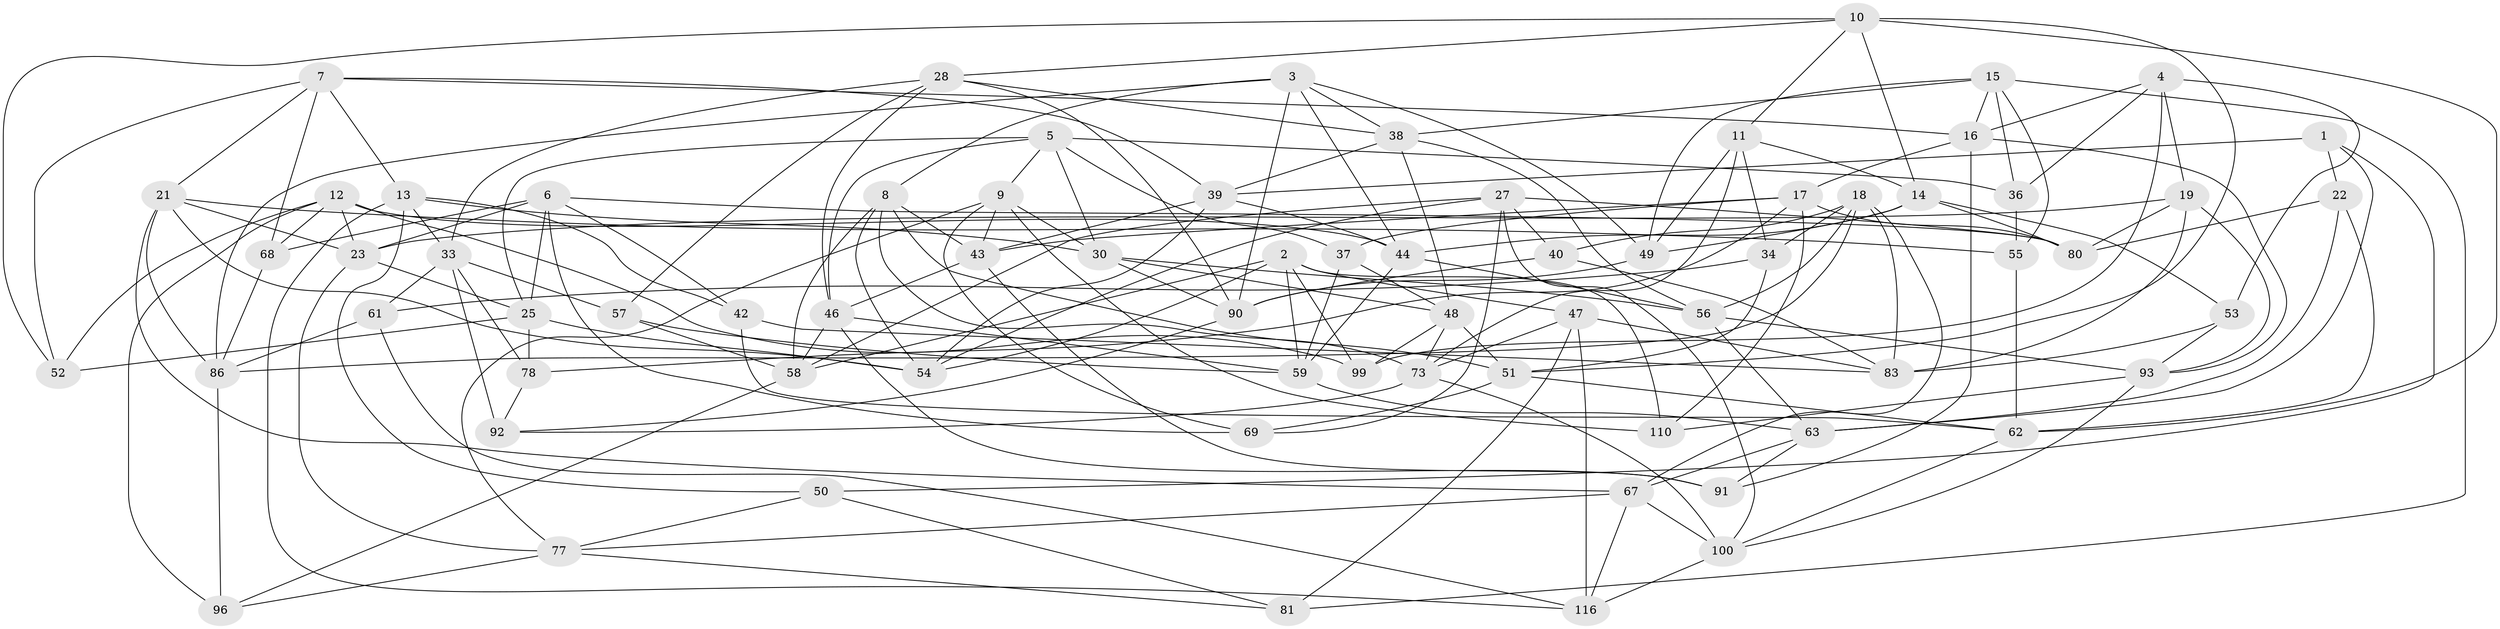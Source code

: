// original degree distribution, {4: 1.0}
// Generated by graph-tools (version 1.1) at 2025/42/03/06/25 10:42:23]
// undirected, 72 vertices, 191 edges
graph export_dot {
graph [start="1"]
  node [color=gray90,style=filled];
  1;
  2 [super="+65"];
  3 [super="+74"];
  4 [super="+117"];
  5 [super="+31"];
  6 [super="+82"];
  7 [super="+76"];
  8 [super="+60"];
  9 [super="+26"];
  10 [super="+20"];
  11 [super="+75"];
  12 [super="+122"];
  13 [super="+101"];
  14 [super="+32"];
  15 [super="+35"];
  16 [super="+41"];
  17 [super="+29"];
  18 [super="+89"];
  19 [super="+72"];
  21 [super="+85"];
  22;
  23 [super="+24"];
  25 [super="+64"];
  27 [super="+97"];
  28 [super="+95"];
  30 [super="+84"];
  33 [super="+45"];
  34;
  36;
  37;
  38 [super="+105"];
  39 [super="+71"];
  40;
  42;
  43 [super="+66"];
  44 [super="+111"];
  46 [super="+119"];
  47 [super="+79"];
  48 [super="+112"];
  49 [super="+70"];
  50;
  51 [super="+104"];
  52;
  53;
  54 [super="+109"];
  55;
  56 [super="+118"];
  57;
  58 [super="+88"];
  59 [super="+114"];
  61;
  62 [super="+102"];
  63 [super="+107"];
  67 [super="+121"];
  68;
  69;
  73 [super="+103"];
  77 [super="+94"];
  78;
  80 [super="+115"];
  81;
  83 [super="+87"];
  86 [super="+98"];
  90 [super="+108"];
  91;
  92;
  93 [super="+106"];
  96;
  99;
  100 [super="+113"];
  110;
  116 [super="+120"];
  1 -- 39;
  1 -- 50;
  1 -- 22;
  1 -- 63;
  2 -- 54;
  2 -- 110;
  2 -- 99;
  2 -- 59;
  2 -- 47;
  2 -- 58;
  3 -- 90;
  3 -- 86;
  3 -- 49;
  3 -- 8;
  3 -- 44;
  3 -- 38;
  4 -- 36;
  4 -- 99;
  4 -- 19 [weight=2];
  4 -- 16;
  4 -- 53;
  5 -- 36;
  5 -- 37;
  5 -- 9;
  5 -- 46;
  5 -- 25;
  5 -- 30;
  6 -- 80;
  6 -- 42;
  6 -- 68;
  6 -- 25;
  6 -- 69;
  6 -- 23;
  7 -- 68;
  7 -- 13;
  7 -- 52;
  7 -- 39;
  7 -- 21;
  7 -- 16;
  8 -- 51;
  8 -- 43;
  8 -- 58;
  8 -- 54;
  8 -- 73;
  9 -- 43;
  9 -- 77;
  9 -- 69;
  9 -- 110;
  9 -- 30;
  10 -- 62;
  10 -- 52;
  10 -- 28;
  10 -- 51;
  10 -- 11;
  10 -- 14;
  11 -- 73;
  11 -- 49 [weight=2];
  11 -- 34;
  11 -- 14;
  12 -- 99;
  12 -- 68;
  12 -- 96;
  12 -- 52;
  12 -- 44;
  12 -- 23;
  13 -- 33;
  13 -- 50;
  13 -- 42;
  13 -- 30;
  13 -- 116;
  14 -- 53;
  14 -- 49;
  14 -- 44;
  14 -- 80;
  15 -- 55;
  15 -- 16;
  15 -- 81;
  15 -- 49;
  15 -- 36;
  15 -- 38;
  16 -- 91;
  16 -- 17;
  16 -- 93;
  17 -- 37;
  17 -- 78;
  17 -- 80;
  17 -- 43;
  17 -- 110;
  18 -- 34;
  18 -- 86;
  18 -- 40;
  18 -- 67;
  18 -- 83;
  18 -- 56;
  19 -- 80;
  19 -- 93;
  19 -- 23;
  19 -- 83;
  21 -- 54;
  21 -- 67;
  21 -- 86;
  21 -- 23;
  21 -- 55;
  22 -- 63;
  22 -- 62;
  22 -- 80;
  23 -- 77;
  23 -- 25;
  25 -- 54;
  25 -- 52;
  25 -- 78;
  27 -- 69;
  27 -- 40;
  27 -- 80;
  27 -- 58;
  27 -- 100;
  27 -- 54;
  28 -- 38;
  28 -- 46;
  28 -- 33;
  28 -- 57;
  28 -- 90;
  30 -- 48;
  30 -- 56;
  30 -- 90;
  33 -- 78;
  33 -- 61;
  33 -- 92;
  33 -- 57;
  34 -- 61;
  34 -- 51;
  36 -- 55;
  37 -- 59;
  37 -- 48;
  38 -- 56;
  38 -- 48;
  38 -- 39;
  39 -- 43;
  39 -- 44;
  39 -- 54;
  40 -- 83;
  40 -- 90;
  42 -- 83;
  42 -- 62;
  43 -- 91;
  43 -- 46;
  44 -- 56;
  44 -- 59;
  46 -- 58;
  46 -- 91;
  46 -- 59;
  47 -- 73;
  47 -- 81;
  47 -- 83;
  47 -- 116 [weight=2];
  48 -- 99;
  48 -- 51;
  48 -- 73;
  49 -- 90;
  50 -- 81;
  50 -- 77;
  51 -- 62;
  51 -- 69;
  53 -- 83;
  53 -- 93;
  55 -- 62;
  56 -- 93;
  56 -- 63;
  57 -- 58;
  57 -- 59;
  58 -- 96;
  59 -- 63;
  61 -- 116;
  61 -- 86;
  62 -- 100;
  63 -- 67;
  63 -- 91;
  67 -- 100;
  67 -- 116;
  67 -- 77;
  68 -- 86;
  73 -- 100;
  73 -- 92;
  77 -- 96;
  77 -- 81;
  78 -- 92;
  86 -- 96;
  90 -- 92;
  93 -- 100;
  93 -- 110;
  100 -- 116;
}
